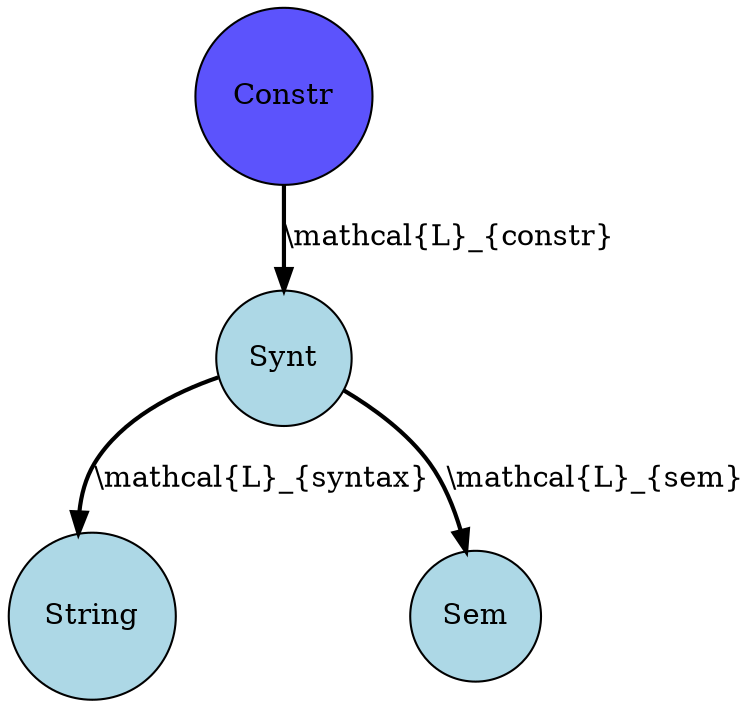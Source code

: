 strict digraph "serial-over-parallel-slides" {
  node [shape="circle",style="filled",fillcolor="lightblue"]
  edge [style="bold"]
  "Constr" [fillcolor="#5C53FC"]
  "Constr" -> "Synt" [label="\\mathcal{L}_{constr}"]
  "Synt" -> "String" [label="\\mathcal{L}_{syntax}"]
  "Synt" -> "Sem" [label="\\mathcal{L}_{sem}"]
}
